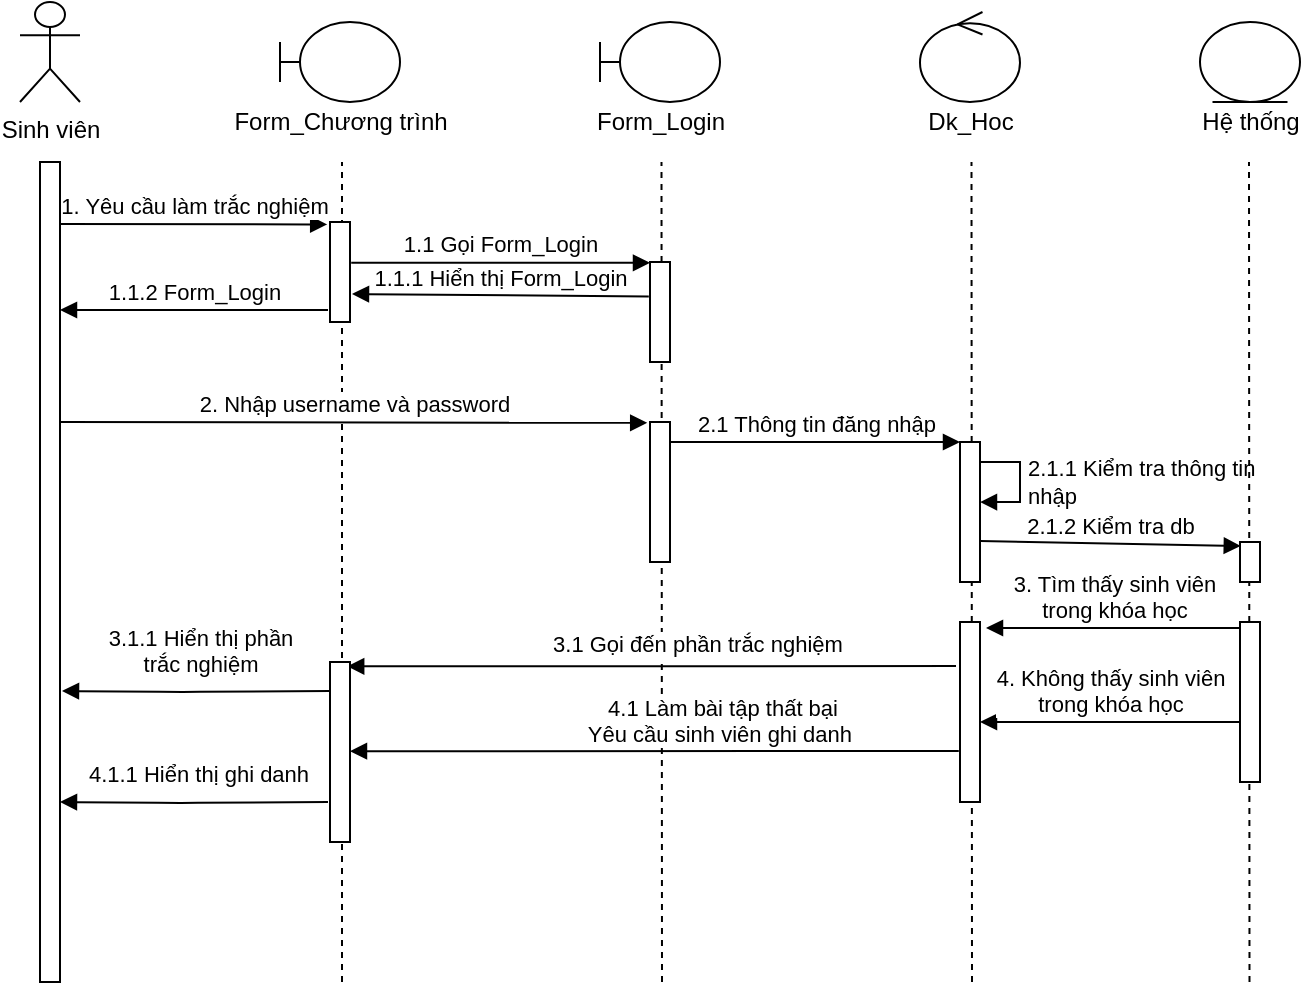 <mxfile version="15.2.9" type="device"><diagram id="WaRbH0cQ9p0GQqyUKWph" name="Page-1"><mxGraphModel dx="1040" dy="588" grid="1" gridSize="10" guides="1" tooltips="1" connect="1" arrows="1" fold="1" page="1" pageScale="1" pageWidth="827" pageHeight="1169" math="0" shadow="0"><root><mxCell id="0"/><mxCell id="1" parent="0"/><mxCell id="iBhpap6DhzYebrGnbVOE-1" value="Sinh viên" style="shape=umlActor;verticalLabelPosition=bottom;verticalAlign=top;html=1;outlineConnect=0;" parent="1" vertex="1"><mxGeometry x="80" y="70" width="30" height="50" as="geometry"/></mxCell><mxCell id="iBhpap6DhzYebrGnbVOE-6" value="" style="html=1;points=[];perimeter=orthogonalPerimeter;" parent="1" vertex="1"><mxGeometry x="90" y="150" width="10" height="410" as="geometry"/></mxCell><mxCell id="iBhpap6DhzYebrGnbVOE-9" value="" style="shape=umlBoundary;whiteSpace=wrap;html=1;" parent="1" vertex="1"><mxGeometry x="210" y="80" width="60" height="40" as="geometry"/></mxCell><mxCell id="iBhpap6DhzYebrGnbVOE-10" value="Form_Chương trình" style="text;html=1;align=center;verticalAlign=middle;resizable=0;points=[];autosize=1;strokeColor=none;fillColor=none;" parent="1" vertex="1"><mxGeometry x="180" y="120" width="120" height="20" as="geometry"/></mxCell><mxCell id="iBhpap6DhzYebrGnbVOE-12" value="" style="endArrow=none;dashed=1;html=1;" parent="1" edge="1"><mxGeometry width="50" height="50" relative="1" as="geometry"><mxPoint x="241" y="560" as="sourcePoint"/><mxPoint x="241" y="150" as="targetPoint"/></mxGeometry></mxCell><mxCell id="iBhpap6DhzYebrGnbVOE-13" value="" style="shape=umlBoundary;whiteSpace=wrap;html=1;" parent="1" vertex="1"><mxGeometry x="370" y="80" width="60" height="40" as="geometry"/></mxCell><mxCell id="iBhpap6DhzYebrGnbVOE-15" value="Form_Login" style="text;html=1;align=center;verticalAlign=middle;resizable=0;points=[];autosize=1;strokeColor=none;fillColor=none;" parent="1" vertex="1"><mxGeometry x="360" y="120" width="80" height="20" as="geometry"/></mxCell><mxCell id="iBhpap6DhzYebrGnbVOE-17" value="" style="endArrow=none;dashed=1;html=1;" parent="1" edge="1"><mxGeometry width="50" height="50" relative="1" as="geometry"><mxPoint x="401" y="560" as="sourcePoint"/><mxPoint x="400.75" y="150" as="targetPoint"/></mxGeometry></mxCell><mxCell id="iBhpap6DhzYebrGnbVOE-18" value="" style="ellipse;shape=umlControl;whiteSpace=wrap;html=1;" parent="1" vertex="1"><mxGeometry x="530" y="75" width="50" height="45" as="geometry"/></mxCell><mxCell id="iBhpap6DhzYebrGnbVOE-19" value="Dk_Hoc" style="text;html=1;align=center;verticalAlign=middle;resizable=0;points=[];autosize=1;strokeColor=none;fillColor=none;" parent="1" vertex="1"><mxGeometry x="525" y="120" width="60" height="20" as="geometry"/></mxCell><mxCell id="iBhpap6DhzYebrGnbVOE-20" value="" style="endArrow=none;dashed=1;html=1;" parent="1" edge="1"><mxGeometry width="50" height="50" relative="1" as="geometry"><mxPoint x="556" y="560" as="sourcePoint"/><mxPoint x="555.75" y="150" as="targetPoint"/></mxGeometry></mxCell><mxCell id="iBhpap6DhzYebrGnbVOE-21" value="" style="ellipse;shape=umlEntity;whiteSpace=wrap;html=1;" parent="1" vertex="1"><mxGeometry x="670" y="80" width="50" height="40" as="geometry"/></mxCell><mxCell id="iBhpap6DhzYebrGnbVOE-22" value="Hệ thống" style="text;html=1;align=center;verticalAlign=middle;resizable=0;points=[];autosize=1;strokeColor=none;fillColor=none;" parent="1" vertex="1"><mxGeometry x="665" y="120" width="60" height="20" as="geometry"/></mxCell><mxCell id="iBhpap6DhzYebrGnbVOE-29" value="" style="html=1;points=[];perimeter=orthogonalPerimeter;" parent="1" vertex="1"><mxGeometry x="235" y="180" width="10" height="50" as="geometry"/></mxCell><mxCell id="iBhpap6DhzYebrGnbVOE-31" value="1. Yêu cầu làm trắc nghiệm" style="html=1;verticalAlign=bottom;endArrow=block;entryX=-0.14;entryY=0.024;entryDx=0;entryDy=0;entryPerimeter=0;" parent="1" target="iBhpap6DhzYebrGnbVOE-29" edge="1"><mxGeometry width="80" relative="1" as="geometry"><mxPoint x="100" y="181" as="sourcePoint"/><mxPoint x="230" y="180" as="targetPoint"/></mxGeometry></mxCell><mxCell id="iBhpap6DhzYebrGnbVOE-32" value="1.1.2 Form_Login" style="html=1;verticalAlign=bottom;endArrow=block;" parent="1" edge="1"><mxGeometry width="80" relative="1" as="geometry"><mxPoint x="234" y="224" as="sourcePoint"/><mxPoint x="100" y="224" as="targetPoint"/><Array as="points"/></mxGeometry></mxCell><mxCell id="iBhpap6DhzYebrGnbVOE-33" value="" style="html=1;points=[];perimeter=orthogonalPerimeter;" parent="1" vertex="1"><mxGeometry x="395" y="200" width="10" height="50" as="geometry"/></mxCell><mxCell id="iBhpap6DhzYebrGnbVOE-35" value="1.1 Gọi Form_Login" style="html=1;verticalAlign=bottom;endArrow=block;exitX=1.06;exitY=0.408;exitDx=0;exitDy=0;exitPerimeter=0;" parent="1" source="iBhpap6DhzYebrGnbVOE-29" target="iBhpap6DhzYebrGnbVOE-33" edge="1"><mxGeometry width="80" relative="1" as="geometry"><mxPoint x="370" y="330" as="sourcePoint"/><mxPoint x="450" y="330" as="targetPoint"/></mxGeometry></mxCell><mxCell id="iBhpap6DhzYebrGnbVOE-36" value="1.1.1 Hiển thị Form_Login" style="html=1;verticalAlign=bottom;endArrow=block;exitX=-0.06;exitY=0.344;exitDx=0;exitDy=0;exitPerimeter=0;" parent="1" source="iBhpap6DhzYebrGnbVOE-33" edge="1"><mxGeometry width="80" relative="1" as="geometry"><mxPoint x="370" y="330" as="sourcePoint"/><mxPoint x="246" y="216" as="targetPoint"/></mxGeometry></mxCell><mxCell id="iBhpap6DhzYebrGnbVOE-37" value="" style="html=1;points=[];perimeter=orthogonalPerimeter;" parent="1" vertex="1"><mxGeometry x="395" y="280" width="10" height="70" as="geometry"/></mxCell><mxCell id="iBhpap6DhzYebrGnbVOE-38" value="2. Nhập username và password" style="html=1;verticalAlign=bottom;endArrow=block;entryX=-0.14;entryY=0.006;entryDx=0;entryDy=0;entryPerimeter=0;" parent="1" target="iBhpap6DhzYebrGnbVOE-37" edge="1"><mxGeometry width="80" relative="1" as="geometry"><mxPoint x="100" y="280" as="sourcePoint"/><mxPoint x="390" y="280" as="targetPoint"/></mxGeometry></mxCell><mxCell id="iBhpap6DhzYebrGnbVOE-39" value="" style="html=1;points=[];perimeter=orthogonalPerimeter;" parent="1" vertex="1"><mxGeometry x="550" y="290" width="10" height="70" as="geometry"/></mxCell><mxCell id="iBhpap6DhzYebrGnbVOE-40" value="2.1 Thông tin đăng nhập" style="html=1;verticalAlign=bottom;endArrow=block;" parent="1" edge="1"><mxGeometry width="80" relative="1" as="geometry"><mxPoint x="405" y="290" as="sourcePoint"/><mxPoint x="550" y="290" as="targetPoint"/></mxGeometry></mxCell><mxCell id="iBhpap6DhzYebrGnbVOE-46" value="2.1.1 Kiểm tra thông tin &lt;br&gt;nhập" style="edgeStyle=orthogonalEdgeStyle;html=1;align=left;spacingLeft=2;endArrow=block;rounded=0;entryX=1;entryY=0.429;entryDx=0;entryDy=0;entryPerimeter=0;" parent="1" target="iBhpap6DhzYebrGnbVOE-39" edge="1"><mxGeometry relative="1" as="geometry"><mxPoint x="560" y="300" as="sourcePoint"/><Array as="points"><mxPoint x="580" y="300"/><mxPoint x="580" y="320"/></Array><mxPoint x="565" y="320" as="targetPoint"/></mxGeometry></mxCell><mxCell id="iBhpap6DhzYebrGnbVOE-48" value="2.1.2 Kiểm tra db" style="html=1;verticalAlign=bottom;endArrow=block;entryX=0.04;entryY=0.1;entryDx=0;entryDy=0;entryPerimeter=0;" parent="1" target="A3rsDNpPVmWuhw2SLSn--5" edge="1"><mxGeometry width="80" relative="1" as="geometry"><mxPoint x="560" y="339.5" as="sourcePoint"/><mxPoint x="680" y="340" as="targetPoint"/></mxGeometry></mxCell><mxCell id="iBhpap6DhzYebrGnbVOE-53" value="" style="html=1;points=[];perimeter=orthogonalPerimeter;" parent="1" vertex="1"><mxGeometry x="550" y="380" width="10" height="90" as="geometry"/></mxCell><mxCell id="iBhpap6DhzYebrGnbVOE-54" value="3. Tìm thấy sinh viên&lt;br&gt;trong khóa học" style="html=1;verticalAlign=bottom;endArrow=block;" parent="1" edge="1"><mxGeometry width="80" relative="1" as="geometry"><mxPoint x="690" y="383" as="sourcePoint"/><mxPoint x="563" y="383" as="targetPoint"/></mxGeometry></mxCell><mxCell id="iBhpap6DhzYebrGnbVOE-55" value="4. Không thấy sinh viên&lt;br&gt;trong khóa học" style="html=1;verticalAlign=bottom;endArrow=block;" parent="1" edge="1"><mxGeometry width="80" relative="1" as="geometry"><mxPoint x="690" y="430" as="sourcePoint"/><mxPoint x="560" y="430" as="targetPoint"/><Array as="points"><mxPoint x="627" y="430"/></Array></mxGeometry></mxCell><mxCell id="iBhpap6DhzYebrGnbVOE-57" value="3.1 Gọi đến phần trắc nghiệm&amp;nbsp;" style="html=1;verticalAlign=bottom;endArrow=block;exitX=-0.2;exitY=0.245;exitDx=0;exitDy=0;exitPerimeter=0;entryX=0.86;entryY=0.024;entryDx=0;entryDy=0;entryPerimeter=0;" parent="1" source="iBhpap6DhzYebrGnbVOE-53" target="Z8cv8IiGwyBCH6MdaOBD-5" edge="1"><mxGeometry x="-0.159" y="-2" width="80" relative="1" as="geometry"><mxPoint x="530" y="400" as="sourcePoint"/><mxPoint x="250" y="401" as="targetPoint"/><mxPoint as="offset"/></mxGeometry></mxCell><mxCell id="Z8cv8IiGwyBCH6MdaOBD-5" value="" style="html=1;points=[];perimeter=orthogonalPerimeter;" parent="1" vertex="1"><mxGeometry x="235" y="400" width="10" height="90" as="geometry"/></mxCell><mxCell id="Z8cv8IiGwyBCH6MdaOBD-6" value="&lt;font style=&quot;font-size: 11px&quot;&gt;3.1.1 Hiển thị phần &lt;br&gt;trắc nghiệm&lt;/font&gt;" style="html=1;verticalAlign=bottom;endArrow=block;" parent="1" edge="1"><mxGeometry x="-0.03" y="-5" width="80" relative="1" as="geometry"><mxPoint x="235" y="414.5" as="sourcePoint"/><mxPoint x="101" y="414.5" as="targetPoint"/><Array as="points"><mxPoint x="160" y="415"/></Array><mxPoint as="offset"/></mxGeometry></mxCell><mxCell id="Z8cv8IiGwyBCH6MdaOBD-8" value="4.1 Làm bài tập thất bại&lt;br&gt;Yêu cầu sinh viên ghi danh&amp;nbsp;" style="html=1;verticalAlign=bottom;endArrow=block;exitX=-0.2;exitY=0.245;exitDx=0;exitDy=0;exitPerimeter=0;entryX=0.86;entryY=0.024;entryDx=0;entryDy=0;entryPerimeter=0;" parent="1" edge="1"><mxGeometry x="-0.225" width="80" relative="1" as="geometry"><mxPoint x="549.4" y="444.5" as="sourcePoint"/><mxPoint x="245.0" y="444.61" as="targetPoint"/><mxPoint as="offset"/></mxGeometry></mxCell><mxCell id="Z8cv8IiGwyBCH6MdaOBD-9" value="&lt;font style=&quot;font-size: 11px&quot;&gt;4.1.1 Hiển thị ghi danh&lt;br&gt;&lt;/font&gt;" style="html=1;verticalAlign=bottom;endArrow=block;" parent="1" edge="1"><mxGeometry x="-0.03" y="-5" width="80" relative="1" as="geometry"><mxPoint x="234" y="470" as="sourcePoint"/><mxPoint x="100" y="470" as="targetPoint"/><Array as="points"><mxPoint x="159" y="470.5"/></Array><mxPoint as="offset"/></mxGeometry></mxCell><mxCell id="A3rsDNpPVmWuhw2SLSn--1" value="" style="endArrow=none;dashed=1;html=1;" parent="1" edge="1"><mxGeometry width="50" height="50" relative="1" as="geometry"><mxPoint x="694.75" y="560" as="sourcePoint"/><mxPoint x="694.5" y="150" as="targetPoint"/></mxGeometry></mxCell><mxCell id="A3rsDNpPVmWuhw2SLSn--5" value="" style="html=1;points=[];perimeter=orthogonalPerimeter;" parent="1" vertex="1"><mxGeometry x="690" y="340" width="10" height="20" as="geometry"/></mxCell><mxCell id="A3rsDNpPVmWuhw2SLSn--7" value="" style="html=1;points=[];perimeter=orthogonalPerimeter;" parent="1" vertex="1"><mxGeometry x="690" y="380" width="10" height="80" as="geometry"/></mxCell></root></mxGraphModel></diagram></mxfile>